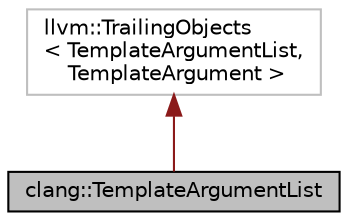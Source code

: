 digraph "clang::TemplateArgumentList"
{
 // LATEX_PDF_SIZE
  bgcolor="transparent";
  edge [fontname="Helvetica",fontsize="10",labelfontname="Helvetica",labelfontsize="10"];
  node [fontname="Helvetica",fontsize="10",shape=record];
  Node1 [label="clang::TemplateArgumentList",height=0.2,width=0.4,color="black", fillcolor="grey75", style="filled", fontcolor="black",tooltip="A template argument list."];
  Node2 -> Node1 [dir="back",color="firebrick4",fontsize="10",style="solid",fontname="Helvetica"];
  Node2 [label="llvm::TrailingObjects\l\< TemplateArgumentList,\l TemplateArgument \>",height=0.2,width=0.4,color="grey75",tooltip=" "];
}
